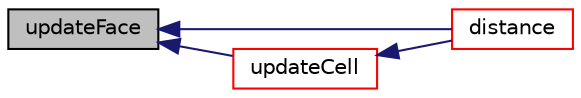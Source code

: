 digraph "updateFace"
{
  bgcolor="transparent";
  edge [fontname="Helvetica",fontsize="10",labelfontname="Helvetica",labelfontsize="10"];
  node [fontname="Helvetica",fontsize="10",shape=record];
  rankdir="LR";
  Node115 [label="updateFace",height=0.2,width=0.4,color="black", fillcolor="grey75", style="filled", fontcolor="black"];
  Node115 -> Node116 [dir="back",color="midnightblue",fontsize="10",style="solid",fontname="Helvetica"];
  Node116 [label="distance",height=0.2,width=0.4,color="red",URL="$a26269.html#a251b2bdba737b19bc01986128ec87141"];
  Node115 -> Node122 [dir="back",color="midnightblue",fontsize="10",style="solid",fontname="Helvetica"];
  Node122 [label="updateCell",height=0.2,width=0.4,color="red",URL="$a26269.html#a360cc4aa4a644da99220efc2174c05e1",tooltip="Influence of neighbouring face. "];
  Node122 -> Node116 [dir="back",color="midnightblue",fontsize="10",style="solid",fontname="Helvetica"];
}
